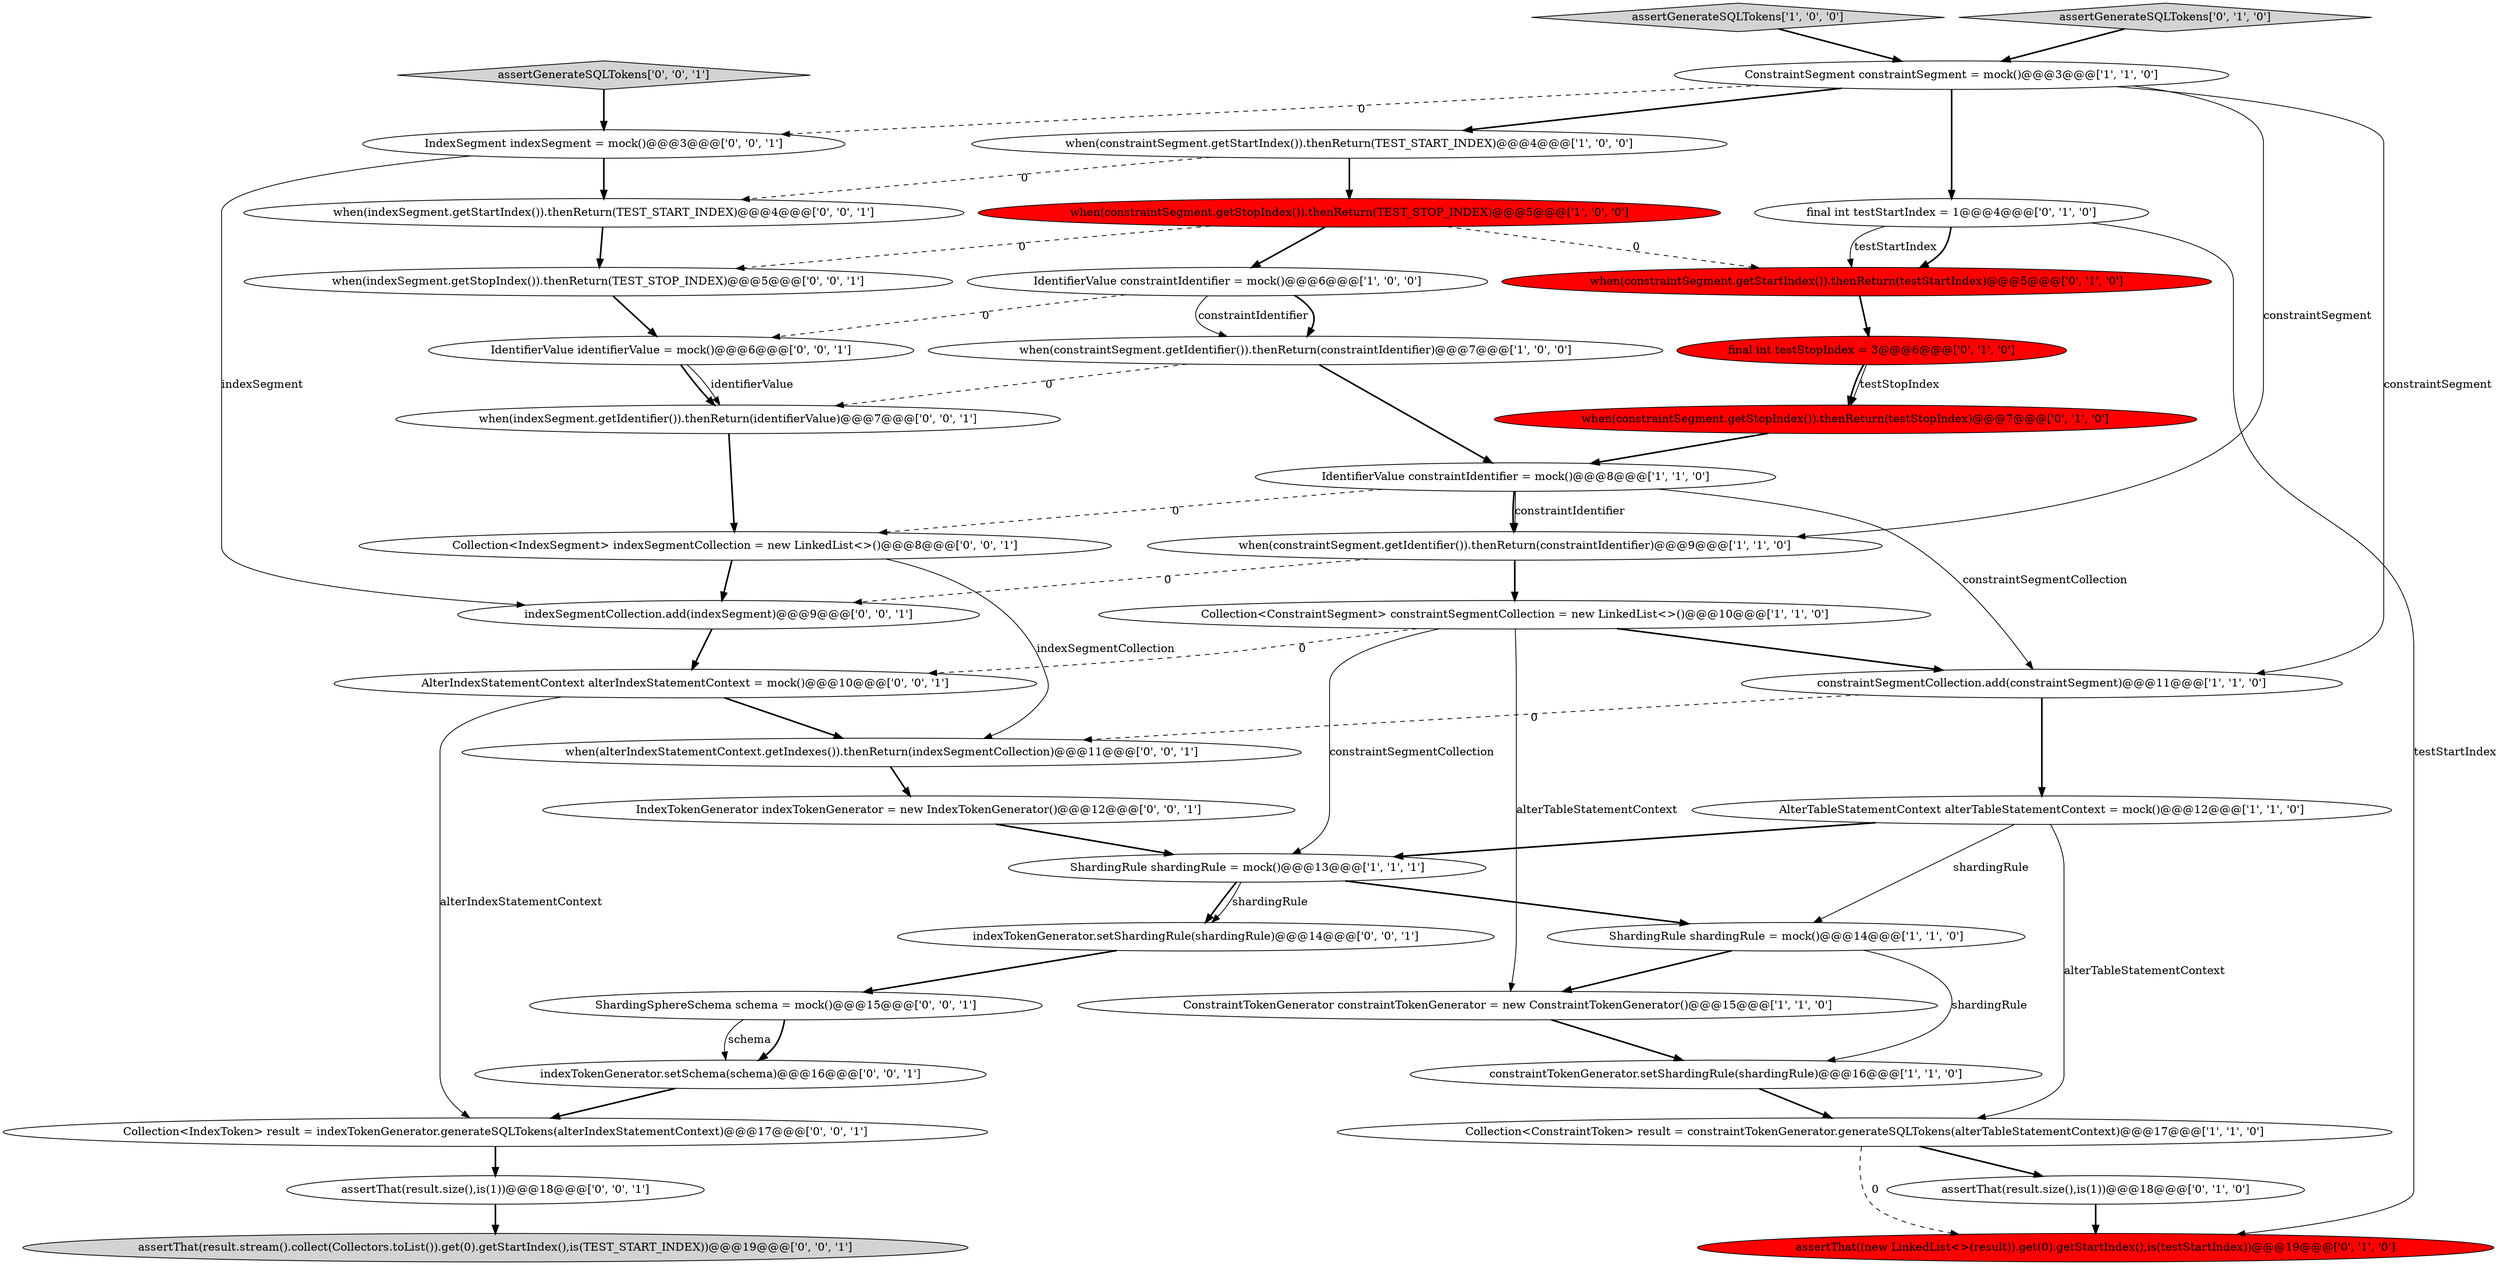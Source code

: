 digraph {
38 [style = filled, label = "ShardingSphereSchema schema = mock()@@@15@@@['0', '0', '1']", fillcolor = white, shape = ellipse image = "AAA0AAABBB3BBB"];
31 [style = filled, label = "IndexTokenGenerator indexTokenGenerator = new IndexTokenGenerator()@@@12@@@['0', '0', '1']", fillcolor = white, shape = ellipse image = "AAA0AAABBB3BBB"];
16 [style = filled, label = "final int testStartIndex = 1@@@4@@@['0', '1', '0']", fillcolor = white, shape = ellipse image = "AAA0AAABBB2BBB"];
9 [style = filled, label = "constraintTokenGenerator.setShardingRule(shardingRule)@@@16@@@['1', '1', '0']", fillcolor = white, shape = ellipse image = "AAA0AAABBB1BBB"];
2 [style = filled, label = "when(constraintSegment.getIdentifier()).thenReturn(constraintIdentifier)@@@7@@@['1', '0', '0']", fillcolor = white, shape = ellipse image = "AAA0AAABBB1BBB"];
1 [style = filled, label = "IdentifierValue constraintIdentifier = mock()@@@6@@@['1', '0', '0']", fillcolor = white, shape = ellipse image = "AAA0AAABBB1BBB"];
12 [style = filled, label = "when(constraintSegment.getStartIndex()).thenReturn(TEST_START_INDEX)@@@4@@@['1', '0', '0']", fillcolor = white, shape = ellipse image = "AAA0AAABBB1BBB"];
29 [style = filled, label = "Collection<IndexSegment> indexSegmentCollection = new LinkedList<>()@@@8@@@['0', '0', '1']", fillcolor = white, shape = ellipse image = "AAA0AAABBB3BBB"];
0 [style = filled, label = "IdentifierValue constraintIdentifier = mock()@@@8@@@['1', '1', '0']", fillcolor = white, shape = ellipse image = "AAA0AAABBB1BBB"];
14 [style = filled, label = "Collection<ConstraintToken> result = constraintTokenGenerator.generateSQLTokens(alterTableStatementContext)@@@17@@@['1', '1', '0']", fillcolor = white, shape = ellipse image = "AAA0AAABBB1BBB"];
30 [style = filled, label = "indexTokenGenerator.setShardingRule(shardingRule)@@@14@@@['0', '0', '1']", fillcolor = white, shape = ellipse image = "AAA0AAABBB3BBB"];
20 [style = filled, label = "assertThat((new LinkedList<>(result)).get(0).getStartIndex(),is(testStartIndex))@@@19@@@['0', '1', '0']", fillcolor = red, shape = ellipse image = "AAA1AAABBB2BBB"];
7 [style = filled, label = "ShardingRule shardingRule = mock()@@@13@@@['1', '1', '1']", fillcolor = white, shape = ellipse image = "AAA0AAABBB1BBB"];
36 [style = filled, label = "indexTokenGenerator.setSchema(schema)@@@16@@@['0', '0', '1']", fillcolor = white, shape = ellipse image = "AAA0AAABBB3BBB"];
22 [style = filled, label = "assertThat(result.size(),is(1))@@@18@@@['0', '1', '0']", fillcolor = white, shape = ellipse image = "AAA0AAABBB2BBB"];
13 [style = filled, label = "when(constraintSegment.getStopIndex()).thenReturn(TEST_STOP_INDEX)@@@5@@@['1', '0', '0']", fillcolor = red, shape = ellipse image = "AAA1AAABBB1BBB"];
23 [style = filled, label = "IndexSegment indexSegment = mock()@@@3@@@['0', '0', '1']", fillcolor = white, shape = ellipse image = "AAA0AAABBB3BBB"];
25 [style = filled, label = "assertThat(result.stream().collect(Collectors.toList()).get(0).getStartIndex(),is(TEST_START_INDEX))@@@19@@@['0', '0', '1']", fillcolor = lightgray, shape = ellipse image = "AAA0AAABBB3BBB"];
35 [style = filled, label = "indexSegmentCollection.add(indexSegment)@@@9@@@['0', '0', '1']", fillcolor = white, shape = ellipse image = "AAA0AAABBB3BBB"];
18 [style = filled, label = "when(constraintSegment.getStartIndex()).thenReturn(testStartIndex)@@@5@@@['0', '1', '0']", fillcolor = red, shape = ellipse image = "AAA1AAABBB2BBB"];
6 [style = filled, label = "ConstraintTokenGenerator constraintTokenGenerator = new ConstraintTokenGenerator()@@@15@@@['1', '1', '0']", fillcolor = white, shape = ellipse image = "AAA0AAABBB1BBB"];
33 [style = filled, label = "AlterIndexStatementContext alterIndexStatementContext = mock()@@@10@@@['0', '0', '1']", fillcolor = white, shape = ellipse image = "AAA0AAABBB3BBB"];
8 [style = filled, label = "constraintSegmentCollection.add(constraintSegment)@@@11@@@['1', '1', '0']", fillcolor = white, shape = ellipse image = "AAA0AAABBB1BBB"];
39 [style = filled, label = "when(indexSegment.getStopIndex()).thenReturn(TEST_STOP_INDEX)@@@5@@@['0', '0', '1']", fillcolor = white, shape = ellipse image = "AAA0AAABBB3BBB"];
11 [style = filled, label = "assertGenerateSQLTokens['1', '0', '0']", fillcolor = lightgray, shape = diamond image = "AAA0AAABBB1BBB"];
27 [style = filled, label = "when(alterIndexStatementContext.getIndexes()).thenReturn(indexSegmentCollection)@@@11@@@['0', '0', '1']", fillcolor = white, shape = ellipse image = "AAA0AAABBB3BBB"];
21 [style = filled, label = "when(constraintSegment.getStopIndex()).thenReturn(testStopIndex)@@@7@@@['0', '1', '0']", fillcolor = red, shape = ellipse image = "AAA1AAABBB2BBB"];
10 [style = filled, label = "when(constraintSegment.getIdentifier()).thenReturn(constraintIdentifier)@@@9@@@['1', '1', '0']", fillcolor = white, shape = ellipse image = "AAA0AAABBB1BBB"];
17 [style = filled, label = "final int testStopIndex = 3@@@6@@@['0', '1', '0']", fillcolor = red, shape = ellipse image = "AAA1AAABBB2BBB"];
37 [style = filled, label = "Collection<IndexToken> result = indexTokenGenerator.generateSQLTokens(alterIndexStatementContext)@@@17@@@['0', '0', '1']", fillcolor = white, shape = ellipse image = "AAA0AAABBB3BBB"];
24 [style = filled, label = "assertThat(result.size(),is(1))@@@18@@@['0', '0', '1']", fillcolor = white, shape = ellipse image = "AAA0AAABBB3BBB"];
28 [style = filled, label = "IdentifierValue identifierValue = mock()@@@6@@@['0', '0', '1']", fillcolor = white, shape = ellipse image = "AAA0AAABBB3BBB"];
19 [style = filled, label = "assertGenerateSQLTokens['0', '1', '0']", fillcolor = lightgray, shape = diamond image = "AAA0AAABBB2BBB"];
4 [style = filled, label = "ShardingRule shardingRule = mock()@@@14@@@['1', '1', '0']", fillcolor = white, shape = ellipse image = "AAA0AAABBB1BBB"];
5 [style = filled, label = "AlterTableStatementContext alterTableStatementContext = mock()@@@12@@@['1', '1', '0']", fillcolor = white, shape = ellipse image = "AAA0AAABBB1BBB"];
34 [style = filled, label = "when(indexSegment.getStartIndex()).thenReturn(TEST_START_INDEX)@@@4@@@['0', '0', '1']", fillcolor = white, shape = ellipse image = "AAA0AAABBB3BBB"];
26 [style = filled, label = "assertGenerateSQLTokens['0', '0', '1']", fillcolor = lightgray, shape = diamond image = "AAA0AAABBB3BBB"];
15 [style = filled, label = "Collection<ConstraintSegment> constraintSegmentCollection = new LinkedList<>()@@@10@@@['1', '1', '0']", fillcolor = white, shape = ellipse image = "AAA0AAABBB1BBB"];
3 [style = filled, label = "ConstraintSegment constraintSegment = mock()@@@3@@@['1', '1', '0']", fillcolor = white, shape = ellipse image = "AAA0AAABBB1BBB"];
32 [style = filled, label = "when(indexSegment.getIdentifier()).thenReturn(identifierValue)@@@7@@@['0', '0', '1']", fillcolor = white, shape = ellipse image = "AAA0AAABBB3BBB"];
30->38 [style = bold, label=""];
16->20 [style = solid, label="testStartIndex"];
16->18 [style = bold, label=""];
37->24 [style = bold, label=""];
10->15 [style = bold, label=""];
15->6 [style = solid, label="alterTableStatementContext"];
4->9 [style = solid, label="shardingRule"];
21->0 [style = bold, label=""];
7->30 [style = bold, label=""];
4->6 [style = bold, label=""];
33->37 [style = solid, label="alterIndexStatementContext"];
0->8 [style = solid, label="constraintSegmentCollection"];
2->32 [style = dashed, label="0"];
14->22 [style = bold, label=""];
35->33 [style = bold, label=""];
18->17 [style = bold, label=""];
14->20 [style = dashed, label="0"];
27->31 [style = bold, label=""];
5->4 [style = solid, label="shardingRule"];
38->36 [style = bold, label=""];
7->4 [style = bold, label=""];
3->12 [style = bold, label=""];
3->16 [style = bold, label=""];
1->28 [style = dashed, label="0"];
17->21 [style = solid, label="testStopIndex"];
33->27 [style = bold, label=""];
31->7 [style = bold, label=""];
39->28 [style = bold, label=""];
13->1 [style = bold, label=""];
29->27 [style = solid, label="indexSegmentCollection"];
7->30 [style = solid, label="shardingRule"];
28->32 [style = bold, label=""];
16->18 [style = solid, label="testStartIndex"];
3->10 [style = solid, label="constraintSegment"];
32->29 [style = bold, label=""];
23->35 [style = solid, label="indexSegment"];
3->23 [style = dashed, label="0"];
0->10 [style = solid, label="constraintIdentifier"];
12->13 [style = bold, label=""];
13->39 [style = dashed, label="0"];
0->10 [style = bold, label=""];
2->0 [style = bold, label=""];
38->36 [style = solid, label="schema"];
8->5 [style = bold, label=""];
22->20 [style = bold, label=""];
11->3 [style = bold, label=""];
24->25 [style = bold, label=""];
26->23 [style = bold, label=""];
34->39 [style = bold, label=""];
0->29 [style = dashed, label="0"];
15->33 [style = dashed, label="0"];
9->14 [style = bold, label=""];
23->34 [style = bold, label=""];
3->8 [style = solid, label="constraintSegment"];
5->7 [style = bold, label=""];
8->27 [style = dashed, label="0"];
1->2 [style = bold, label=""];
36->37 [style = bold, label=""];
29->35 [style = bold, label=""];
28->32 [style = solid, label="identifierValue"];
6->9 [style = bold, label=""];
13->18 [style = dashed, label="0"];
1->2 [style = solid, label="constraintIdentifier"];
15->7 [style = solid, label="constraintSegmentCollection"];
12->34 [style = dashed, label="0"];
17->21 [style = bold, label=""];
19->3 [style = bold, label=""];
15->8 [style = bold, label=""];
10->35 [style = dashed, label="0"];
5->14 [style = solid, label="alterTableStatementContext"];
}
